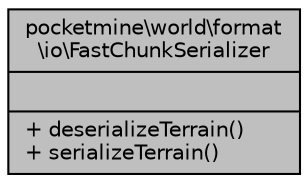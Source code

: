 digraph "pocketmine\world\format\io\FastChunkSerializer"
{
 // INTERACTIVE_SVG=YES
 // LATEX_PDF_SIZE
  edge [fontname="Helvetica",fontsize="10",labelfontname="Helvetica",labelfontsize="10"];
  node [fontname="Helvetica",fontsize="10",shape=record];
  Node1 [label="{pocketmine\\world\\format\l\\io\\FastChunkSerializer\n||+ deserializeTerrain()\l+ serializeTerrain()\l}",height=0.2,width=0.4,color="black", fillcolor="grey75", style="filled", fontcolor="black",tooltip=" "];
}
